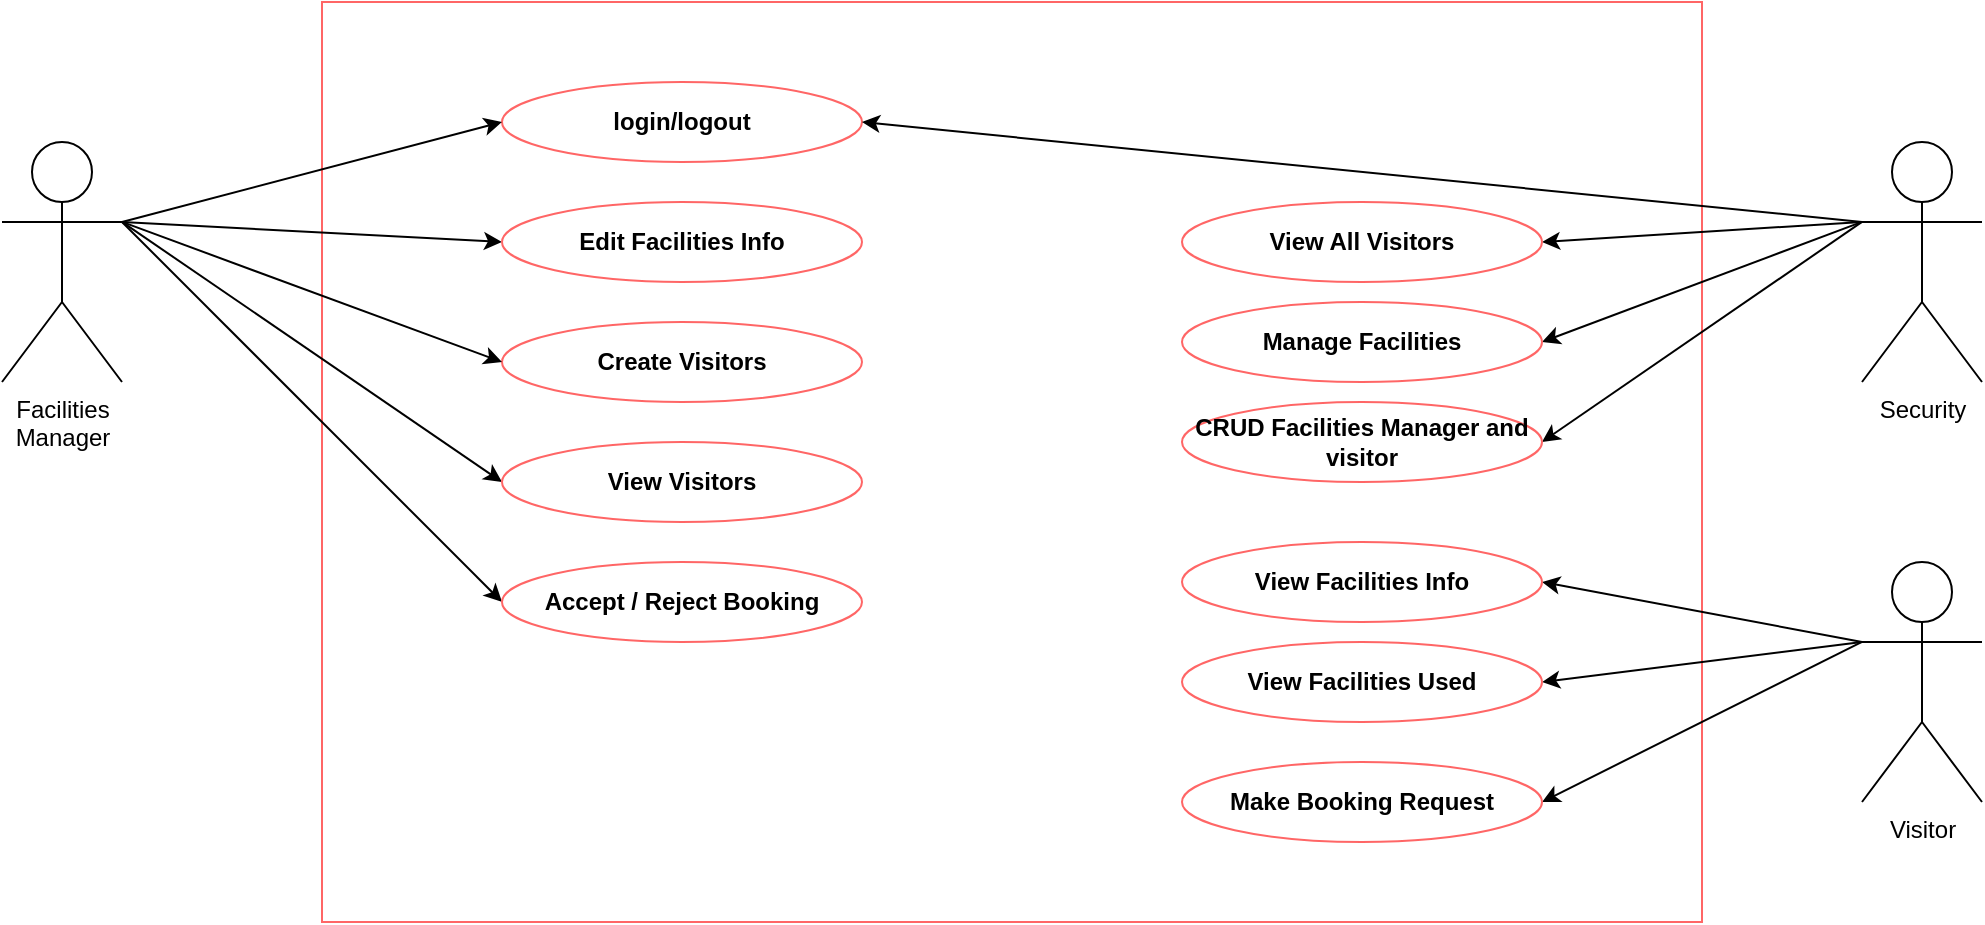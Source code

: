 <mxfile version="14.8.0" type="device"><diagram id="R2lEEEUBdFMjLlhIrx00" name="Page-1"><mxGraphModel dx="1038" dy="571" grid="1" gridSize="10" guides="1" tooltips="1" connect="1" arrows="1" fold="1" page="1" pageScale="1" pageWidth="850" pageHeight="1100" math="0" shadow="0" extFonts="Permanent Marker^https://fonts.googleapis.com/css?family=Permanent+Marker"><root><mxCell id="0"/><mxCell id="1" parent="0"/><mxCell id="weE0UEJY9vtaHOSQQLwY-13" value="" style="rounded=0;whiteSpace=wrap;html=1;shadow=0;strokeColor=#FF6666;fillColor=none;" parent="1" vertex="1"><mxGeometry x="300" y="40" width="690" height="460" as="geometry"/></mxCell><mxCell id="weE0UEJY9vtaHOSQQLwY-27" value="" style="rounded=0;orthogonalLoop=1;jettySize=auto;html=1;entryX=0;entryY=0.5;entryDx=0;entryDy=0;exitX=1;exitY=0.333;exitDx=0;exitDy=0;exitPerimeter=0;" parent="1" source="QtR2BYZ40hI_mKyzg6dK-9" target="weE0UEJY9vtaHOSQQLwY-14" edge="1"><mxGeometry relative="1" as="geometry"><mxPoint x="200" y="176" as="sourcePoint"/></mxGeometry></mxCell><mxCell id="weE0UEJY9vtaHOSQQLwY-29" style="edgeStyle=none;rounded=0;orthogonalLoop=1;jettySize=auto;html=1;entryX=0;entryY=0.5;entryDx=0;entryDy=0;exitX=1;exitY=0.333;exitDx=0;exitDy=0;exitPerimeter=0;" parent="1" source="QtR2BYZ40hI_mKyzg6dK-9" target="weE0UEJY9vtaHOSQQLwY-17" edge="1"><mxGeometry relative="1" as="geometry"><mxPoint x="180" y="150" as="sourcePoint"/></mxGeometry></mxCell><mxCell id="weE0UEJY9vtaHOSQQLwY-30" style="edgeStyle=none;rounded=0;orthogonalLoop=1;jettySize=auto;html=1;entryX=0;entryY=0.5;entryDx=0;entryDy=0;" parent="1" target="weE0UEJY9vtaHOSQQLwY-19" edge="1"><mxGeometry relative="1" as="geometry"><mxPoint x="200" y="150" as="sourcePoint"/></mxGeometry></mxCell><mxCell id="QtR2BYZ40hI_mKyzg6dK-9" value="Facilities&lt;br&gt;Manager" style="shape=umlActor;verticalLabelPosition=bottom;verticalAlign=top;html=1;outlineConnect=0;shadow=0;" parent="1" vertex="1"><mxGeometry x="140" y="110" width="60" height="120" as="geometry"/></mxCell><mxCell id="weE0UEJY9vtaHOSQQLwY-33" value="" style="edgeStyle=none;rounded=0;orthogonalLoop=1;jettySize=auto;html=1;entryX=1;entryY=0.5;entryDx=0;entryDy=0;exitX=0;exitY=0.333;exitDx=0;exitDy=0;exitPerimeter=0;" parent="1" source="QtR2BYZ40hI_mKyzg6dK-26" target="weE0UEJY9vtaHOSQQLwY-22" edge="1"><mxGeometry relative="1" as="geometry"><mxPoint x="1030" y="160" as="sourcePoint"/></mxGeometry></mxCell><mxCell id="weE0UEJY9vtaHOSQQLwY-34" value="" style="edgeStyle=none;rounded=0;orthogonalLoop=1;jettySize=auto;html=1;entryX=1;entryY=0.5;entryDx=0;entryDy=0;exitX=0;exitY=0.333;exitDx=0;exitDy=0;exitPerimeter=0;" parent="1" source="QtR2BYZ40hI_mKyzg6dK-26" target="weE0UEJY9vtaHOSQQLwY-23" edge="1"><mxGeometry relative="1" as="geometry"><mxPoint x="1040" y="250" as="sourcePoint"/></mxGeometry></mxCell><mxCell id="weE0UEJY9vtaHOSQQLwY-35" value="" style="edgeStyle=none;rounded=0;orthogonalLoop=1;jettySize=auto;html=1;entryX=1;entryY=0.5;entryDx=0;entryDy=0;exitX=0;exitY=0.333;exitDx=0;exitDy=0;exitPerimeter=0;" parent="1" source="QtR2BYZ40hI_mKyzg6dK-26" target="weE0UEJY9vtaHOSQQLwY-25" edge="1"><mxGeometry relative="1" as="geometry"><mxPoint x="1040" y="320" as="sourcePoint"/></mxGeometry></mxCell><mxCell id="QtR2BYZ40hI_mKyzg6dK-26" value="Security" style="shape=umlActor;verticalLabelPosition=bottom;verticalAlign=top;html=1;outlineConnect=0;" parent="1" vertex="1"><mxGeometry x="1070" y="110" width="60" height="120" as="geometry"/></mxCell><mxCell id="weE0UEJY9vtaHOSQQLwY-31" value="" style="edgeStyle=none;rounded=0;orthogonalLoop=1;jettySize=auto;html=1;entryX=1;entryY=0.5;entryDx=0;entryDy=0;exitX=0;exitY=0.333;exitDx=0;exitDy=0;exitPerimeter=0;" parent="1" source="QtR2BYZ40hI_mKyzg6dK-27" target="weE0UEJY9vtaHOSQQLwY-21" edge="1"><mxGeometry relative="1" as="geometry"><mxPoint x="650" y="640" as="sourcePoint"/><mxPoint x="565" y="630" as="targetPoint"/></mxGeometry></mxCell><mxCell id="weE0UEJY9vtaHOSQQLwY-32" value="" style="edgeStyle=none;rounded=0;orthogonalLoop=1;jettySize=auto;html=1;entryX=1;entryY=0.5;entryDx=0;entryDy=0;exitX=0;exitY=0.333;exitDx=0;exitDy=0;exitPerimeter=0;" parent="1" source="QtR2BYZ40hI_mKyzg6dK-27" target="weE0UEJY9vtaHOSQQLwY-24" edge="1"><mxGeometry relative="1" as="geometry"><mxPoint x="675" y="680" as="sourcePoint"/></mxGeometry></mxCell><mxCell id="weE0UEJY9vtaHOSQQLwY-37" value="" style="edgeStyle=none;rounded=0;orthogonalLoop=1;jettySize=auto;html=1;entryX=1;entryY=0.5;entryDx=0;entryDy=0;exitX=0;exitY=0.333;exitDx=0;exitDy=0;exitPerimeter=0;" parent="1" source="QtR2BYZ40hI_mKyzg6dK-27" target="weE0UEJY9vtaHOSQQLwY-38" edge="1"><mxGeometry relative="1" as="geometry"/></mxCell><mxCell id="QtR2BYZ40hI_mKyzg6dK-27" value="Visitor" style="shape=umlActor;verticalLabelPosition=bottom;verticalAlign=top;html=1;outlineConnect=0;" parent="1" vertex="1"><mxGeometry x="1070" y="320" width="60" height="120" as="geometry"/></mxCell><mxCell id="weE0UEJY9vtaHOSQQLwY-14" value="&lt;b&gt;Edit Facilities Info&lt;/b&gt;" style="ellipse;whiteSpace=wrap;html=1;align=center;shadow=0;strokeColor=#FF6666;fillColor=none;" parent="1" vertex="1"><mxGeometry x="390" y="140" width="180" height="40" as="geometry"/></mxCell><mxCell id="weE0UEJY9vtaHOSQQLwY-17" value="&lt;b&gt;View Visitors&lt;/b&gt;" style="ellipse;whiteSpace=wrap;html=1;align=center;shadow=0;strokeColor=#FF6666;fillColor=none;" parent="1" vertex="1"><mxGeometry x="390" y="260" width="180" height="40" as="geometry"/></mxCell><mxCell id="weE0UEJY9vtaHOSQQLwY-19" value="&lt;b&gt;Accept / Reject Booking&lt;/b&gt;" style="ellipse;whiteSpace=wrap;html=1;align=center;shadow=0;strokeColor=#FF6666;fillColor=none;" parent="1" vertex="1"><mxGeometry x="390" y="320" width="180" height="40" as="geometry"/></mxCell><mxCell id="weE0UEJY9vtaHOSQQLwY-21" value="&lt;b&gt;View Facilities Info&lt;/b&gt;" style="ellipse;whiteSpace=wrap;html=1;align=center;shadow=0;strokeColor=#FF6666;fillColor=none;" parent="1" vertex="1"><mxGeometry x="730" y="310" width="180" height="40" as="geometry"/></mxCell><mxCell id="weE0UEJY9vtaHOSQQLwY-22" value="&lt;b&gt;View All Visitors&lt;/b&gt;" style="ellipse;whiteSpace=wrap;html=1;align=center;shadow=0;strokeColor=#FF6666;fillColor=none;" parent="1" vertex="1"><mxGeometry x="730" y="140" width="180" height="40" as="geometry"/></mxCell><mxCell id="weE0UEJY9vtaHOSQQLwY-23" value="&lt;b&gt;Manage Facilities&lt;/b&gt;" style="ellipse;whiteSpace=wrap;html=1;align=center;shadow=0;strokeColor=#FF6666;fillColor=none;" parent="1" vertex="1"><mxGeometry x="730" y="190" width="180" height="40" as="geometry"/></mxCell><mxCell id="weE0UEJY9vtaHOSQQLwY-24" value="&lt;b&gt;View Facilities Used&lt;/b&gt;" style="ellipse;whiteSpace=wrap;html=1;align=center;shadow=0;strokeColor=#FF6666;fillColor=none;" parent="1" vertex="1"><mxGeometry x="730" y="360" width="180" height="40" as="geometry"/></mxCell><mxCell id="weE0UEJY9vtaHOSQQLwY-25" value="&lt;b&gt;CRUD Facilities Manager and visitor&lt;/b&gt;" style="ellipse;whiteSpace=wrap;html=1;align=center;shadow=0;strokeColor=#FF6666;fillColor=none;" parent="1" vertex="1"><mxGeometry x="730" y="240" width="180" height="40" as="geometry"/></mxCell><mxCell id="weE0UEJY9vtaHOSQQLwY-38" value="&lt;b&gt;Make Booking Request&lt;/b&gt;" style="ellipse;whiteSpace=wrap;html=1;align=center;shadow=0;strokeColor=#FF6666;fillColor=none;" parent="1" vertex="1"><mxGeometry x="730" y="420" width="180" height="40" as="geometry"/></mxCell><mxCell id="epHI-qNZjIgh6mTDr5IQ-1" value="&lt;b&gt;login/logout&lt;/b&gt;" style="ellipse;whiteSpace=wrap;html=1;align=center;shadow=0;strokeColor=#FF6666;fillColor=none;" parent="1" vertex="1"><mxGeometry x="390" y="80" width="180" height="40" as="geometry"/></mxCell><mxCell id="epHI-qNZjIgh6mTDr5IQ-2" value="" style="endArrow=classic;html=1;entryX=0;entryY=0.5;entryDx=0;entryDy=0;" parent="1" target="epHI-qNZjIgh6mTDr5IQ-1" edge="1"><mxGeometry width="50" height="50" relative="1" as="geometry"><mxPoint x="200" y="150" as="sourcePoint"/><mxPoint x="730" y="270" as="targetPoint"/></mxGeometry></mxCell><mxCell id="epHI-qNZjIgh6mTDr5IQ-3" value="&lt;b&gt;Create Visitors&lt;/b&gt;" style="ellipse;whiteSpace=wrap;html=1;align=center;shadow=0;strokeColor=#FF6666;fillColor=none;" parent="1" vertex="1"><mxGeometry x="390" y="200" width="180" height="40" as="geometry"/></mxCell><mxCell id="epHI-qNZjIgh6mTDr5IQ-4" value="" style="rounded=0;orthogonalLoop=1;jettySize=auto;html=1;entryX=0;entryY=0.5;entryDx=0;entryDy=0;exitX=1;exitY=0.333;exitDx=0;exitDy=0;exitPerimeter=0;" parent="1" source="QtR2BYZ40hI_mKyzg6dK-9" target="epHI-qNZjIgh6mTDr5IQ-3" edge="1"><mxGeometry relative="1" as="geometry"><mxPoint x="180" y="130" as="sourcePoint"/><mxPoint x="400" y="170" as="targetPoint"/></mxGeometry></mxCell><mxCell id="epHI-qNZjIgh6mTDr5IQ-5" value="" style="edgeStyle=none;rounded=0;orthogonalLoop=1;jettySize=auto;html=1;exitX=0;exitY=0.333;exitDx=0;exitDy=0;exitPerimeter=0;" parent="1" source="QtR2BYZ40hI_mKyzg6dK-26" edge="1"><mxGeometry relative="1" as="geometry"><mxPoint x="1050" y="130" as="sourcePoint"/><mxPoint x="570" y="100" as="targetPoint"/></mxGeometry></mxCell></root></mxGraphModel></diagram></mxfile>